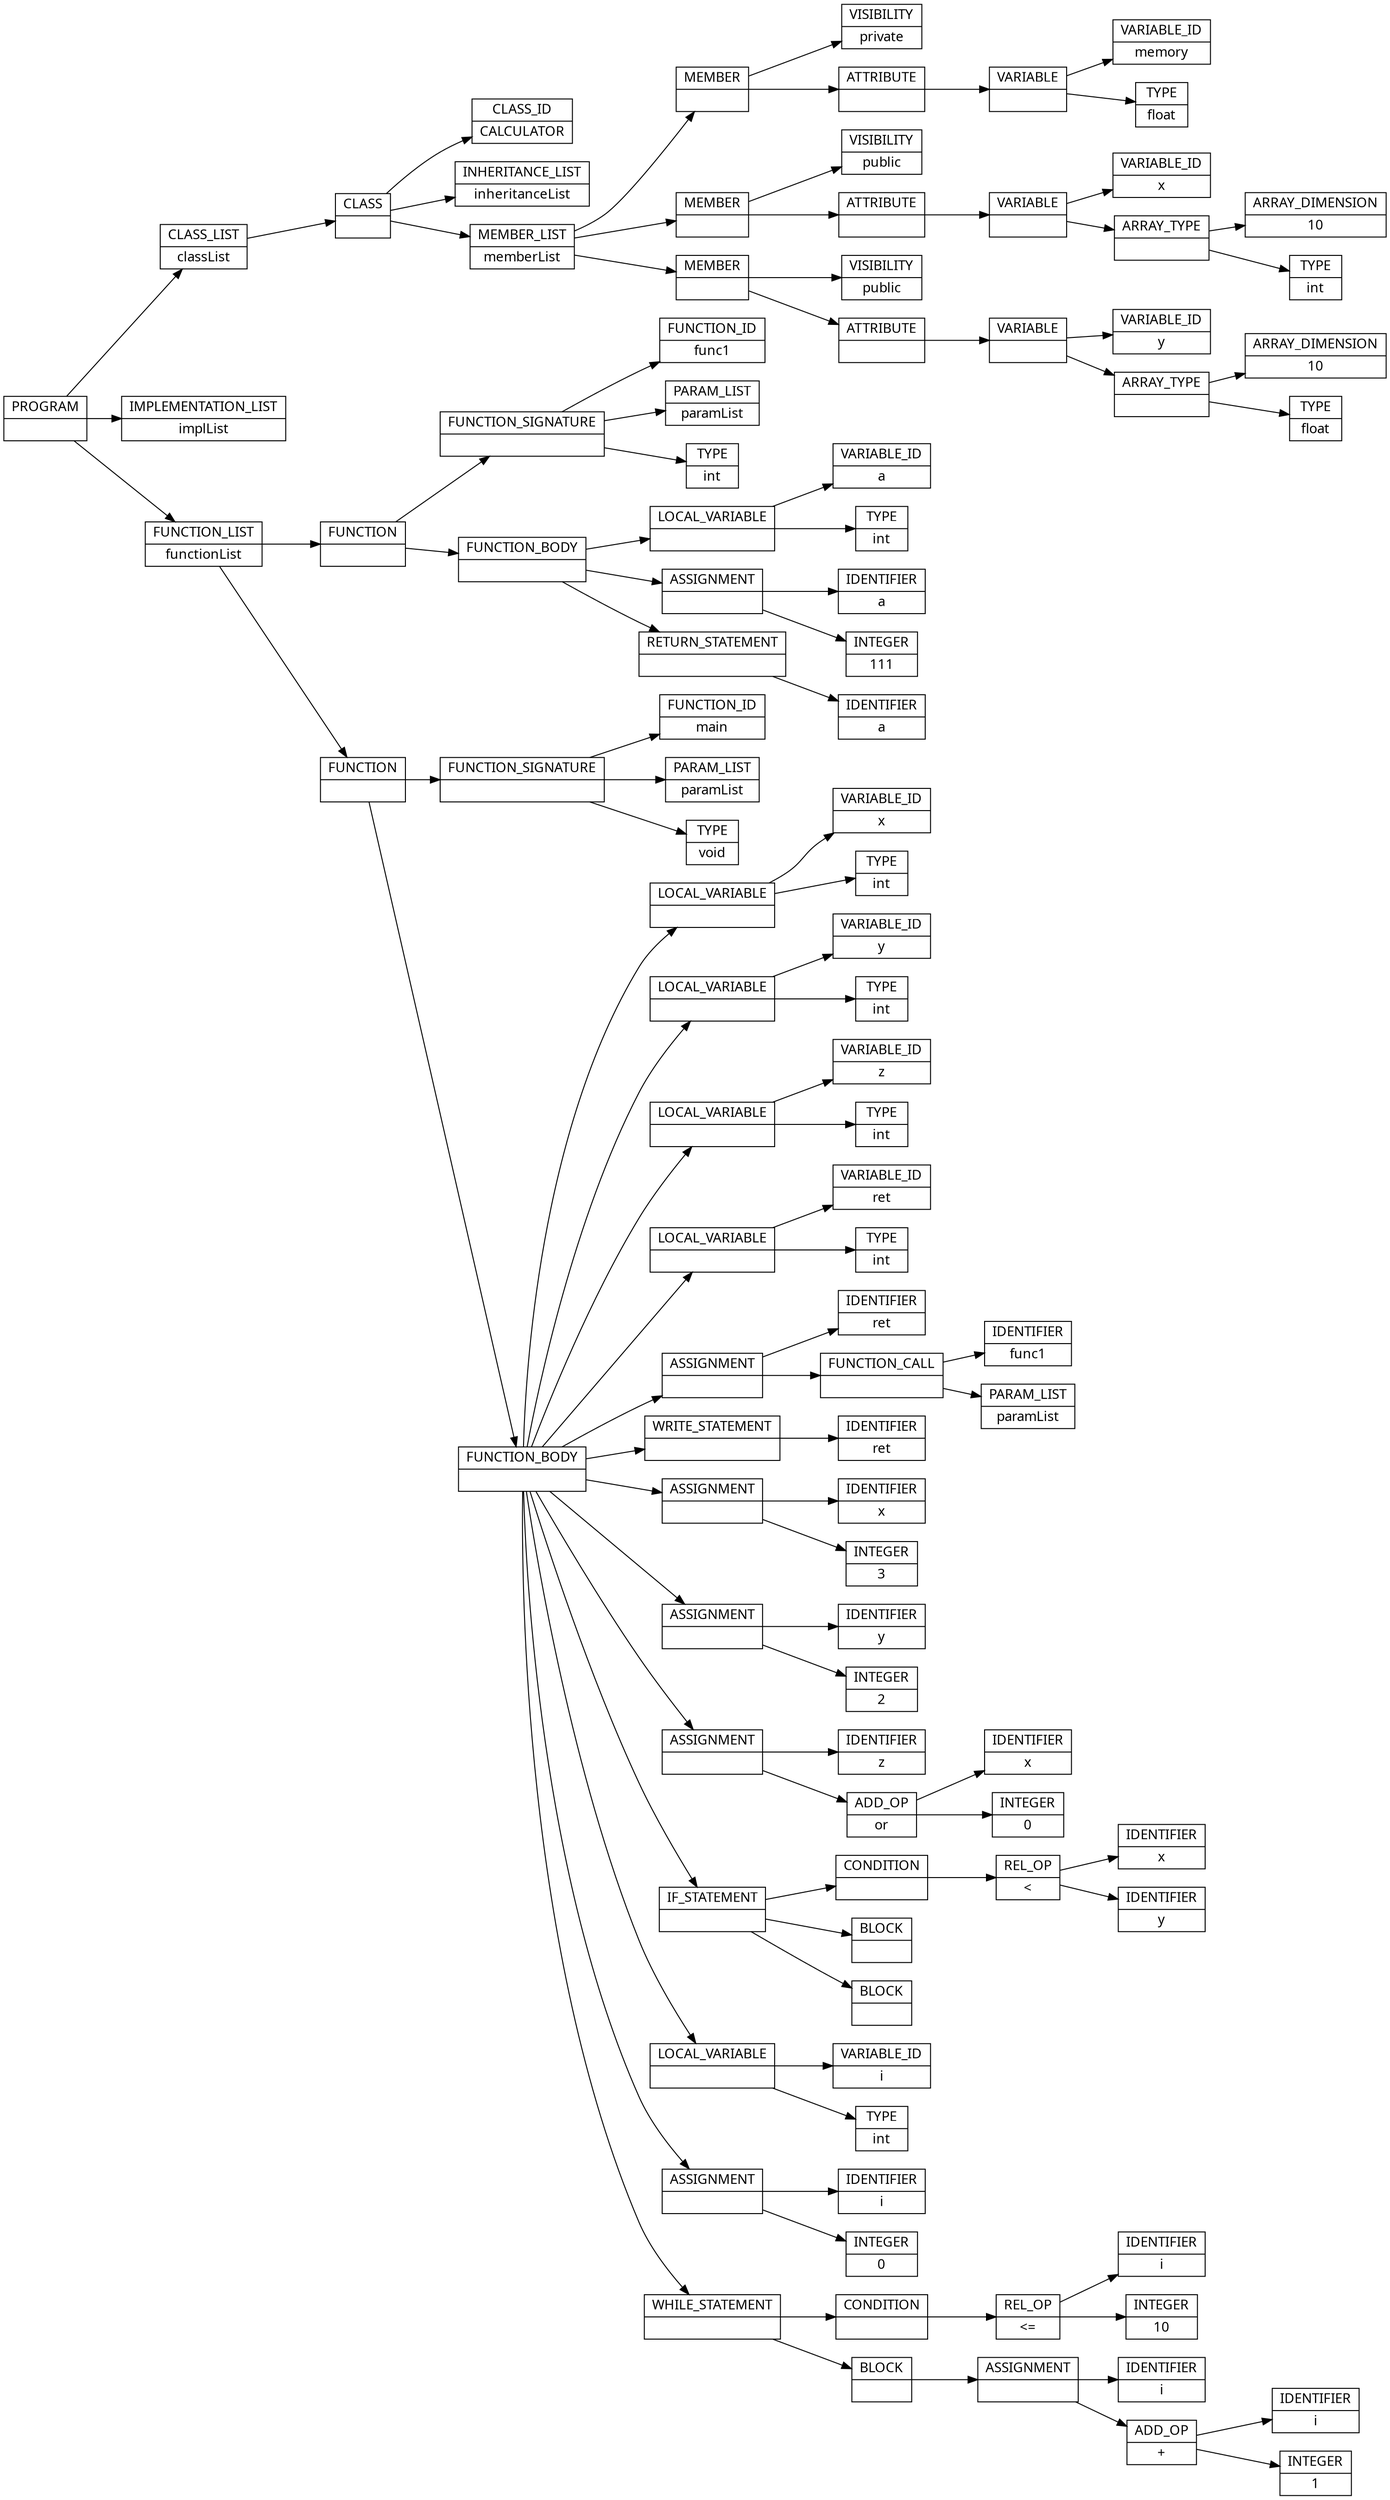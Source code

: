 digraph AST {
  node [shape=record];
    node [fontname=Sans];charset="UTF-8" splines=true splines=spline rankdir =LR
  node3 [label="PROGRAM |  "];
  node0 [label="CLASS_LIST | classList "];
  node29 [label="CLASS |  "];
  node4 [label="CLASS_ID | CALCULATOR "];
  node5 [label="INHERITANCE_LIST | inheritanceList "];
  node6 [label="MEMBER_LIST | memberList "];
  node12 [label="MEMBER |  "];
  node7 [label="VISIBILITY | private "];
  node11 [label="ATTRIBUTE |  "];
  node10 [label="VARIABLE |  "];
  node8 [label="VARIABLE_ID | memory "];
  node9 [label="TYPE | float "];
  node20 [label="MEMBER |  "];
  node13 [label="VISIBILITY | public "];
  node19 [label="ATTRIBUTE |  "];
  node18 [label="VARIABLE |  "];
  node14 [label="VARIABLE_ID | x "];
  node17 [label="ARRAY_TYPE |  "];
  node16 [label="ARRAY_DIMENSION | 10 "];
  node15 [label="TYPE | int "];
  node28 [label="MEMBER |  "];
  node21 [label="VISIBILITY | public "];
  node27 [label="ATTRIBUTE |  "];
  node26 [label="VARIABLE |  "];
  node22 [label="VARIABLE_ID | y "];
  node25 [label="ARRAY_TYPE |  "];
  node24 [label="ARRAY_DIMENSION | 10 "];
  node23 [label="TYPE | float "];
  node1 [label="IMPLEMENTATION_LIST | implList "];
  node2 [label="FUNCTION_LIST | functionList "];
  node44 [label="FUNCTION |  "];
  node33 [label="FUNCTION_SIGNATURE |  "];
  node30 [label="FUNCTION_ID | func1 "];
  node31 [label="PARAM_LIST | paramList "];
  node32 [label="TYPE | int "];
  node34 [label="FUNCTION_BODY |  "];
  node37 [label="LOCAL_VARIABLE |  "];
  node35 [label="VARIABLE_ID | a "];
  node36 [label="TYPE | int "];
  node41 [label="ASSIGNMENT |  "];
  node38 [label="IDENTIFIER | a "];
  node40 [label="INTEGER | 111 "];
  node43 [label="RETURN_STATEMENT |  "];
  node42 [label="IDENTIFIER | a "];
  node110 [label="FUNCTION |  "];
  node48 [label="FUNCTION_SIGNATURE |  "];
  node45 [label="FUNCTION_ID | main "];
  node46 [label="PARAM_LIST | paramList "];
  node47 [label="TYPE | void "];
  node49 [label="FUNCTION_BODY |  "];
  node52 [label="LOCAL_VARIABLE |  "];
  node50 [label="VARIABLE_ID | x "];
  node51 [label="TYPE | int "];
  node55 [label="LOCAL_VARIABLE |  "];
  node53 [label="VARIABLE_ID | y "];
  node54 [label="TYPE | int "];
  node58 [label="LOCAL_VARIABLE |  "];
  node56 [label="VARIABLE_ID | z "];
  node57 [label="TYPE | int "];
  node61 [label="LOCAL_VARIABLE |  "];
  node59 [label="VARIABLE_ID | ret "];
  node60 [label="TYPE | int "];
  node67 [label="ASSIGNMENT |  "];
  node62 [label="IDENTIFIER | ret "];
  node66 [label="FUNCTION_CALL |  "];
  node64 [label="IDENTIFIER | func1 "];
  node65 [label="PARAM_LIST | paramList "];
  node69 [label="WRITE_STATEMENT |  "];
  node68 [label="IDENTIFIER | ret "];
  node73 [label="ASSIGNMENT |  "];
  node70 [label="IDENTIFIER | x "];
  node72 [label="INTEGER | 3 "];
  node77 [label="ASSIGNMENT |  "];
  node74 [label="IDENTIFIER | y "];
  node76 [label="INTEGER | 2 "];
  node83 [label="ASSIGNMENT |  "];
  node78 [label="IDENTIFIER | z "];
  node81 [label="ADD_OP | or "];
  node80 [label="IDENTIFIER | x "];
  node82 [label="INTEGER | 0 "];
  node90 [label="IF_STATEMENT |  "];
  node87 [label="CONDITION |  "];
  node85 [label="REL_OP | \< "];
  node84 [label="IDENTIFIER | x "];
  node86 [label="IDENTIFIER | y "];
  node88 [label="BLOCK |  "];
  node89 [label="BLOCK |  "];
  node93 [label="LOCAL_VARIABLE |  "];
  node91 [label="VARIABLE_ID | i "];
  node92 [label="TYPE | int "];
  node97 [label="ASSIGNMENT |  "];
  node94 [label="IDENTIFIER | i "];
  node96 [label="INTEGER | 0 "];
  node109 [label="WHILE_STATEMENT |  "];
  node101 [label="CONDITION |  "];
  node99 [label="REL_OP | \<= "];
  node98 [label="IDENTIFIER | i "];
  node100 [label="INTEGER | 10 "];
  node102 [label="BLOCK |  "];
  node108 [label="ASSIGNMENT |  "];
  node103 [label="IDENTIFIER | i "];
  node106 [label="ADD_OP | + "];
  node105 [label="IDENTIFIER | i "];
  node107 [label="INTEGER | 1 "];
  node3 -> node0;
  node0 -> node29;
  node29 -> node4;
  node29 -> node5;
  node29 -> node6;
  node6 -> node12;
  node12 -> node7;
  node12 -> node11;
  node11 -> node10;
  node10 -> node8;
  node10 -> node9;
  node6 -> node20;
  node20 -> node13;
  node20 -> node19;
  node19 -> node18;
  node18 -> node14;
  node18 -> node17;
  node17 -> node16;
  node17 -> node15;
  node6 -> node28;
  node28 -> node21;
  node28 -> node27;
  node27 -> node26;
  node26 -> node22;
  node26 -> node25;
  node25 -> node24;
  node25 -> node23;
  node3 -> node1;
  node3 -> node2;
  node2 -> node44;
  node44 -> node33;
  node33 -> node30;
  node33 -> node31;
  node33 -> node32;
  node44 -> node34;
  node34 -> node37;
  node37 -> node35;
  node37 -> node36;
  node34 -> node41;
  node41 -> node38;
  node41 -> node40;
  node34 -> node43;
  node43 -> node42;
  node2 -> node110;
  node110 -> node48;
  node48 -> node45;
  node48 -> node46;
  node48 -> node47;
  node110 -> node49;
  node49 -> node52;
  node52 -> node50;
  node52 -> node51;
  node49 -> node55;
  node55 -> node53;
  node55 -> node54;
  node49 -> node58;
  node58 -> node56;
  node58 -> node57;
  node49 -> node61;
  node61 -> node59;
  node61 -> node60;
  node49 -> node67;
  node67 -> node62;
  node67 -> node66;
  node66 -> node64;
  node66 -> node65;
  node49 -> node69;
  node69 -> node68;
  node49 -> node73;
  node73 -> node70;
  node73 -> node72;
  node49 -> node77;
  node77 -> node74;
  node77 -> node76;
  node49 -> node83;
  node83 -> node78;
  node83 -> node81;
  node81 -> node80;
  node81 -> node82;
  node49 -> node90;
  node90 -> node87;
  node87 -> node85;
  node85 -> node84;
  node85 -> node86;
  node90 -> node88;
  node90 -> node89;
  node49 -> node93;
  node93 -> node91;
  node93 -> node92;
  node49 -> node97;
  node97 -> node94;
  node97 -> node96;
  node49 -> node109;
  node109 -> node101;
  node101 -> node99;
  node99 -> node98;
  node99 -> node100;
  node109 -> node102;
  node102 -> node108;
  node108 -> node103;
  node108 -> node106;
  node106 -> node105;
  node106 -> node107;
}
